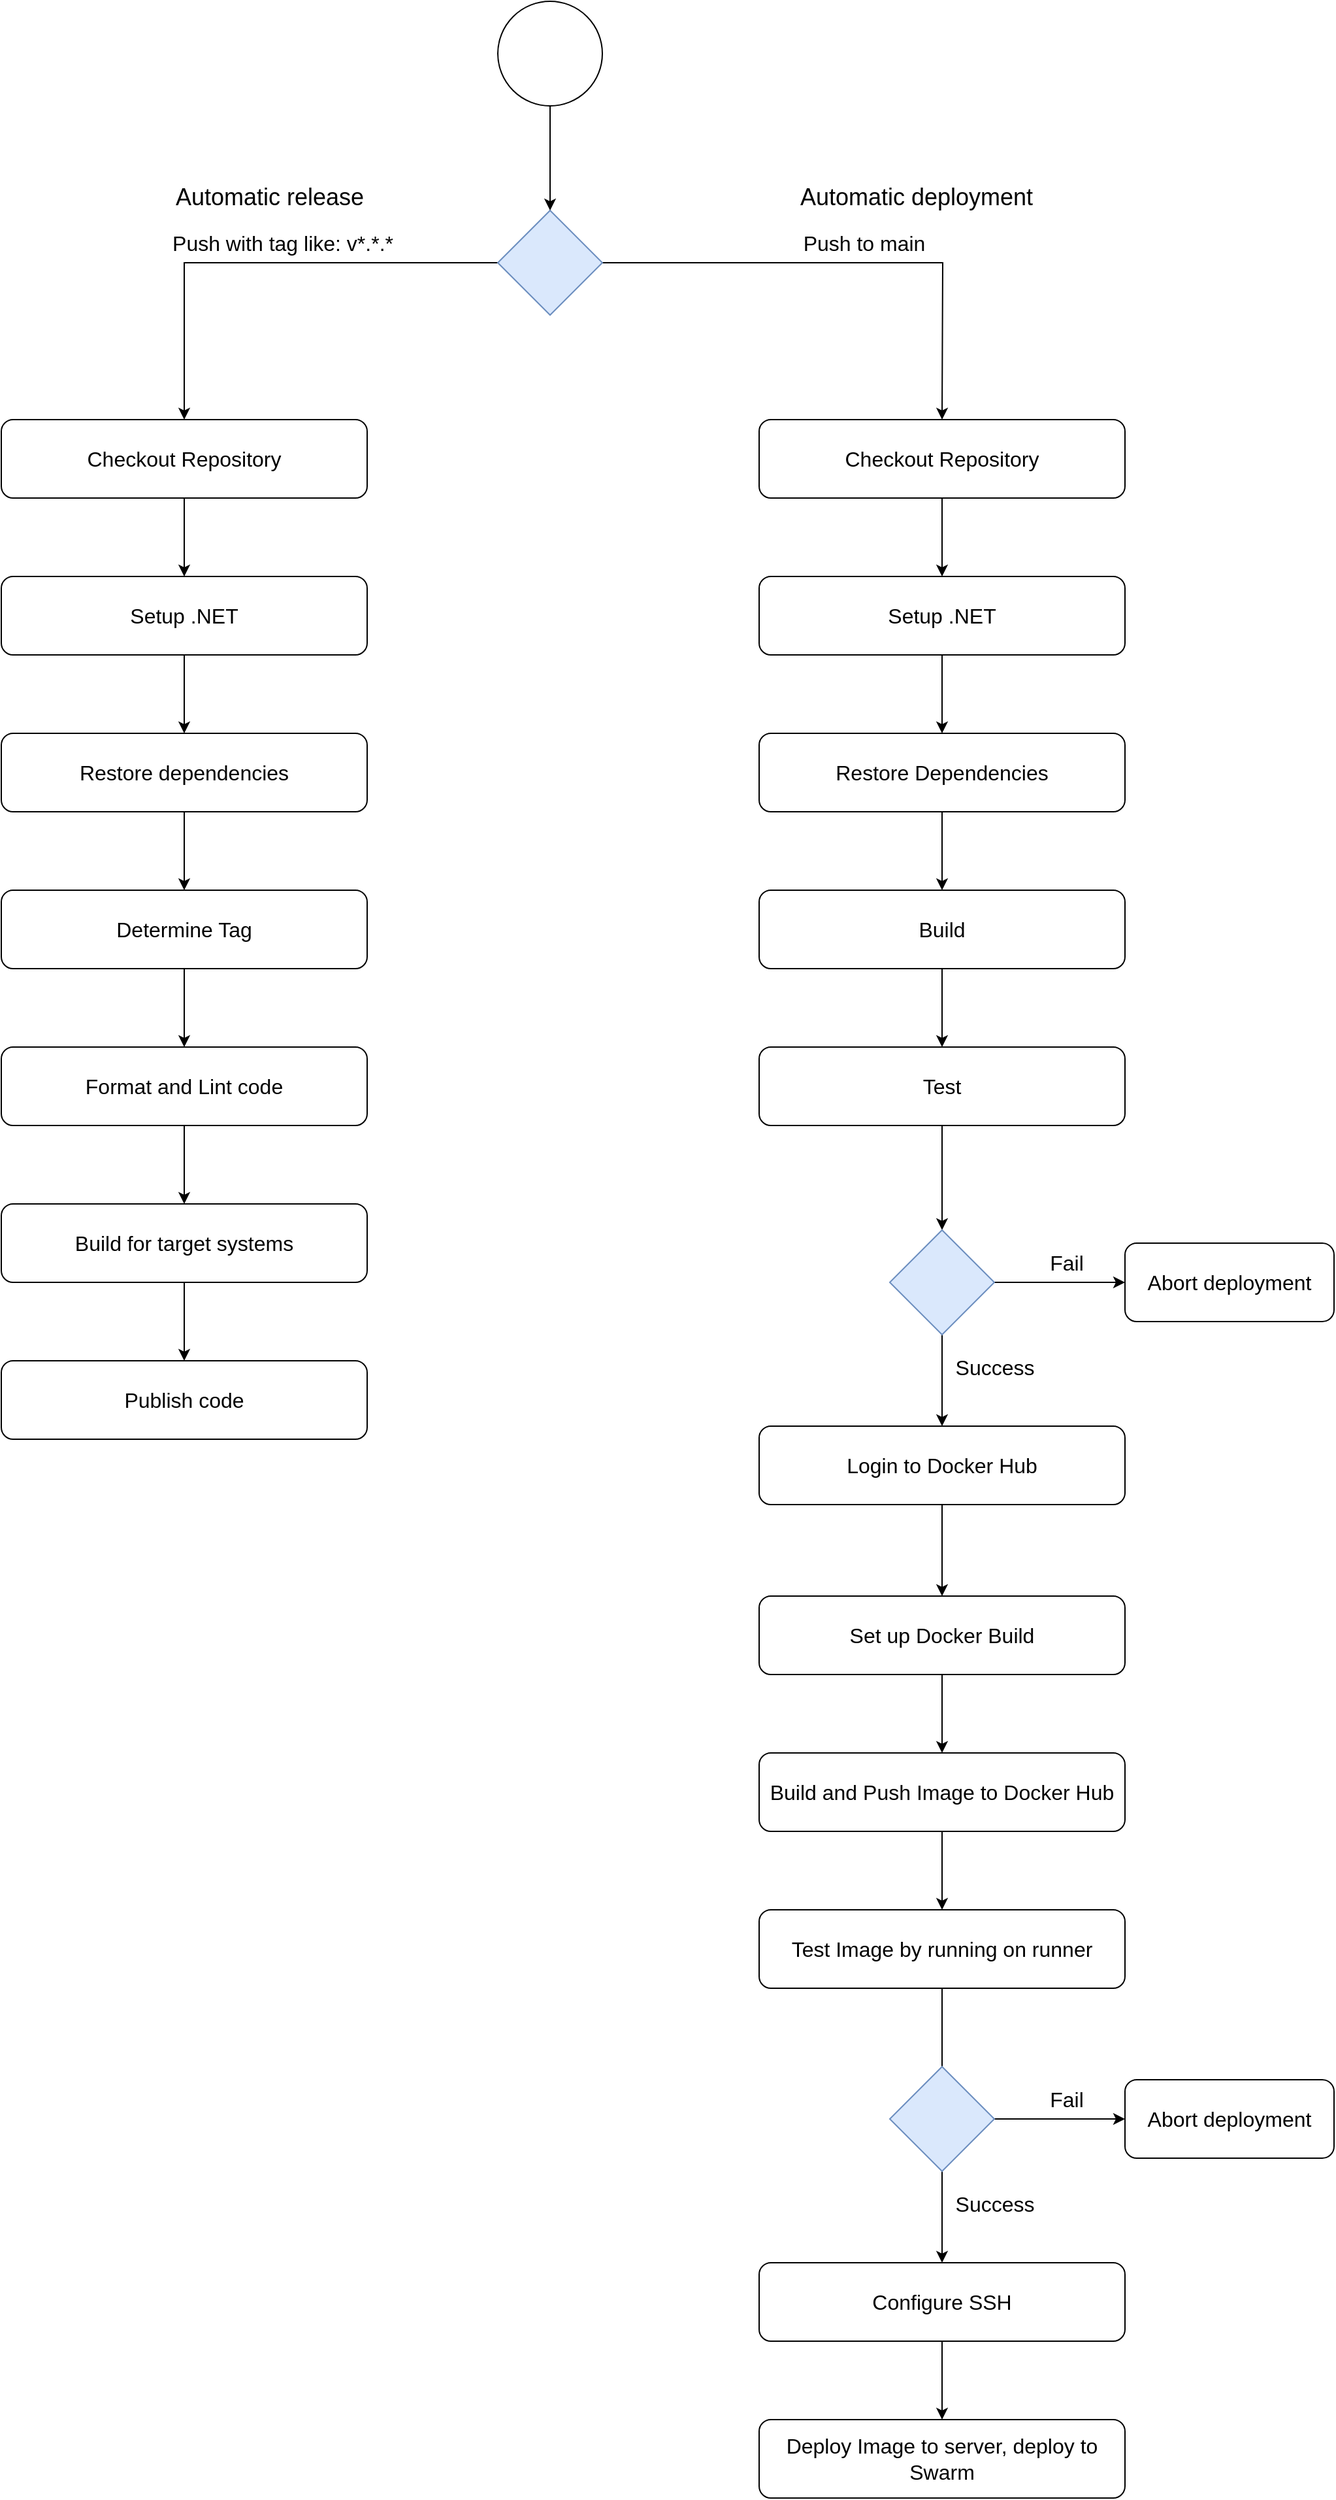 <mxfile version="24.4.6" type="github">
  <diagram id="C5RBs43oDa-KdzZeNtuy" name="Page-1">
    <mxGraphModel dx="2963" dy="1586" grid="1" gridSize="10" guides="1" tooltips="1" connect="1" arrows="1" fold="1" page="1" pageScale="1" pageWidth="827" pageHeight="1169" math="0" shadow="0">
      <root>
        <mxCell id="WIyWlLk6GJQsqaUBKTNV-0" />
        <mxCell id="WIyWlLk6GJQsqaUBKTNV-1" parent="WIyWlLk6GJQsqaUBKTNV-0" />
        <mxCell id="N5IPESPonptogFG74eWE-5" value="" style="ellipse;whiteSpace=wrap;html=1;aspect=fixed;" vertex="1" parent="WIyWlLk6GJQsqaUBKTNV-1">
          <mxGeometry x="380" y="40" width="80" height="80" as="geometry" />
        </mxCell>
        <mxCell id="N5IPESPonptogFG74eWE-16" style="edgeStyle=orthogonalEdgeStyle;rounded=0;orthogonalLoop=1;jettySize=auto;html=1;entryX=0.5;entryY=0;entryDx=0;entryDy=0;" edge="1" parent="WIyWlLk6GJQsqaUBKTNV-1" source="N5IPESPonptogFG74eWE-9">
          <mxGeometry relative="1" as="geometry">
            <mxPoint x="720.0" y="360" as="targetPoint" />
          </mxGeometry>
        </mxCell>
        <mxCell id="N5IPESPonptogFG74eWE-17" style="edgeStyle=orthogonalEdgeStyle;rounded=0;orthogonalLoop=1;jettySize=auto;html=1;entryX=0.5;entryY=0;entryDx=0;entryDy=0;" edge="1" parent="WIyWlLk6GJQsqaUBKTNV-1" source="N5IPESPonptogFG74eWE-9" target="N5IPESPonptogFG74eWE-18">
          <mxGeometry relative="1" as="geometry">
            <mxPoint x="120" y="240" as="targetPoint" />
          </mxGeometry>
        </mxCell>
        <mxCell id="N5IPESPonptogFG74eWE-9" value="" style="rhombus;whiteSpace=wrap;html=1;fillColor=#dae8fc;strokeColor=#6c8ebf;" vertex="1" parent="WIyWlLk6GJQsqaUBKTNV-1">
          <mxGeometry x="380" y="200" width="80" height="80" as="geometry" />
        </mxCell>
        <mxCell id="N5IPESPonptogFG74eWE-15" style="edgeStyle=orthogonalEdgeStyle;rounded=0;orthogonalLoop=1;jettySize=auto;html=1;entryX=0.5;entryY=0;entryDx=0;entryDy=0;" edge="1" parent="WIyWlLk6GJQsqaUBKTNV-1" source="N5IPESPonptogFG74eWE-5" target="N5IPESPonptogFG74eWE-9">
          <mxGeometry relative="1" as="geometry">
            <mxPoint x="420" y="190" as="targetPoint" />
          </mxGeometry>
        </mxCell>
        <mxCell id="N5IPESPonptogFG74eWE-23" style="edgeStyle=orthogonalEdgeStyle;rounded=0;orthogonalLoop=1;jettySize=auto;html=1;entryX=0.5;entryY=0;entryDx=0;entryDy=0;" edge="1" parent="WIyWlLk6GJQsqaUBKTNV-1" source="N5IPESPonptogFG74eWE-18" target="N5IPESPonptogFG74eWE-22">
          <mxGeometry relative="1" as="geometry" />
        </mxCell>
        <mxCell id="N5IPESPonptogFG74eWE-18" value="Checkout Repository" style="rounded=1;whiteSpace=wrap;html=1;fontSize=16;" vertex="1" parent="WIyWlLk6GJQsqaUBKTNV-1">
          <mxGeometry y="360" width="280" height="60" as="geometry" />
        </mxCell>
        <mxCell id="N5IPESPonptogFG74eWE-20" value="Push with tag like: v*.*.*" style="text;html=1;align=center;verticalAlign=middle;resizable=0;points=[];autosize=1;strokeColor=none;fillColor=none;fontSize=16;" vertex="1" parent="WIyWlLk6GJQsqaUBKTNV-1">
          <mxGeometry x="120" y="210" width="190" height="30" as="geometry" />
        </mxCell>
        <mxCell id="N5IPESPonptogFG74eWE-21" value="Push to main" style="text;html=1;align=center;verticalAlign=middle;resizable=0;points=[];autosize=1;strokeColor=none;fillColor=none;fontSize=16;" vertex="1" parent="WIyWlLk6GJQsqaUBKTNV-1">
          <mxGeometry x="600" y="210" width="120" height="30" as="geometry" />
        </mxCell>
        <mxCell id="N5IPESPonptogFG74eWE-25" style="edgeStyle=orthogonalEdgeStyle;rounded=0;orthogonalLoop=1;jettySize=auto;html=1;entryX=0.5;entryY=0;entryDx=0;entryDy=0;" edge="1" parent="WIyWlLk6GJQsqaUBKTNV-1" source="N5IPESPonptogFG74eWE-22" target="N5IPESPonptogFG74eWE-24">
          <mxGeometry relative="1" as="geometry" />
        </mxCell>
        <mxCell id="N5IPESPonptogFG74eWE-22" value="Setup .NET" style="rounded=1;whiteSpace=wrap;html=1;fontSize=16;" vertex="1" parent="WIyWlLk6GJQsqaUBKTNV-1">
          <mxGeometry y="480" width="280" height="60" as="geometry" />
        </mxCell>
        <mxCell id="N5IPESPonptogFG74eWE-28" style="edgeStyle=orthogonalEdgeStyle;rounded=0;orthogonalLoop=1;jettySize=auto;html=1;entryX=0.5;entryY=0;entryDx=0;entryDy=0;" edge="1" parent="WIyWlLk6GJQsqaUBKTNV-1" source="N5IPESPonptogFG74eWE-24" target="N5IPESPonptogFG74eWE-27">
          <mxGeometry relative="1" as="geometry" />
        </mxCell>
        <mxCell id="N5IPESPonptogFG74eWE-24" value="Restore dependencies" style="rounded=1;whiteSpace=wrap;html=1;fontSize=16;" vertex="1" parent="WIyWlLk6GJQsqaUBKTNV-1">
          <mxGeometry y="600" width="280" height="60" as="geometry" />
        </mxCell>
        <mxCell id="N5IPESPonptogFG74eWE-33" style="edgeStyle=orthogonalEdgeStyle;rounded=0;orthogonalLoop=1;jettySize=auto;html=1;entryX=0.5;entryY=0;entryDx=0;entryDy=0;" edge="1" parent="WIyWlLk6GJQsqaUBKTNV-1" source="N5IPESPonptogFG74eWE-26" target="N5IPESPonptogFG74eWE-30">
          <mxGeometry relative="1" as="geometry" />
        </mxCell>
        <mxCell id="N5IPESPonptogFG74eWE-26" value="Format and Lint code" style="rounded=1;whiteSpace=wrap;html=1;fontSize=16;" vertex="1" parent="WIyWlLk6GJQsqaUBKTNV-1">
          <mxGeometry y="840" width="280" height="60" as="geometry" />
        </mxCell>
        <mxCell id="N5IPESPonptogFG74eWE-29" style="edgeStyle=orthogonalEdgeStyle;rounded=0;orthogonalLoop=1;jettySize=auto;html=1;entryX=0.5;entryY=0;entryDx=0;entryDy=0;" edge="1" parent="WIyWlLk6GJQsqaUBKTNV-1" source="N5IPESPonptogFG74eWE-27" target="N5IPESPonptogFG74eWE-26">
          <mxGeometry relative="1" as="geometry" />
        </mxCell>
        <mxCell id="N5IPESPonptogFG74eWE-27" value="Determine Tag" style="rounded=1;whiteSpace=wrap;html=1;fontSize=16;" vertex="1" parent="WIyWlLk6GJQsqaUBKTNV-1">
          <mxGeometry y="720" width="280" height="60" as="geometry" />
        </mxCell>
        <mxCell id="N5IPESPonptogFG74eWE-34" style="edgeStyle=orthogonalEdgeStyle;rounded=0;orthogonalLoop=1;jettySize=auto;html=1;entryX=0.5;entryY=0;entryDx=0;entryDy=0;" edge="1" parent="WIyWlLk6GJQsqaUBKTNV-1" source="N5IPESPonptogFG74eWE-30" target="N5IPESPonptogFG74eWE-32">
          <mxGeometry relative="1" as="geometry" />
        </mxCell>
        <mxCell id="N5IPESPonptogFG74eWE-30" value="Build for target systems" style="rounded=1;whiteSpace=wrap;html=1;fontSize=16;" vertex="1" parent="WIyWlLk6GJQsqaUBKTNV-1">
          <mxGeometry y="960" width="280" height="60" as="geometry" />
        </mxCell>
        <mxCell id="N5IPESPonptogFG74eWE-32" value="Publish code" style="rounded=1;whiteSpace=wrap;html=1;fontSize=16;" vertex="1" parent="WIyWlLk6GJQsqaUBKTNV-1">
          <mxGeometry y="1080" width="280" height="60" as="geometry" />
        </mxCell>
        <mxCell id="N5IPESPonptogFG74eWE-36" value="Automatic release" style="text;html=1;align=center;verticalAlign=middle;resizable=0;points=[];autosize=1;strokeColor=none;fillColor=none;fontSize=18;" vertex="1" parent="WIyWlLk6GJQsqaUBKTNV-1">
          <mxGeometry x="120" y="170" width="170" height="40" as="geometry" />
        </mxCell>
        <mxCell id="N5IPESPonptogFG74eWE-37" value="Automatic deployment" style="text;html=1;align=center;verticalAlign=middle;resizable=0;points=[];autosize=1;strokeColor=none;fillColor=none;fontSize=18;" vertex="1" parent="WIyWlLk6GJQsqaUBKTNV-1">
          <mxGeometry x="600" y="170" width="200" height="40" as="geometry" />
        </mxCell>
        <mxCell id="N5IPESPonptogFG74eWE-45" style="edgeStyle=orthogonalEdgeStyle;rounded=0;orthogonalLoop=1;jettySize=auto;html=1;entryX=0.5;entryY=0;entryDx=0;entryDy=0;" edge="1" parent="WIyWlLk6GJQsqaUBKTNV-1" source="N5IPESPonptogFG74eWE-38" target="N5IPESPonptogFG74eWE-39">
          <mxGeometry relative="1" as="geometry" />
        </mxCell>
        <mxCell id="N5IPESPonptogFG74eWE-38" value="Checkout Repository" style="rounded=1;whiteSpace=wrap;html=1;fontSize=16;" vertex="1" parent="WIyWlLk6GJQsqaUBKTNV-1">
          <mxGeometry x="580" y="360" width="280" height="60" as="geometry" />
        </mxCell>
        <mxCell id="N5IPESPonptogFG74eWE-46" style="edgeStyle=orthogonalEdgeStyle;rounded=0;orthogonalLoop=1;jettySize=auto;html=1;entryX=0.5;entryY=0;entryDx=0;entryDy=0;" edge="1" parent="WIyWlLk6GJQsqaUBKTNV-1" source="N5IPESPonptogFG74eWE-39" target="N5IPESPonptogFG74eWE-40">
          <mxGeometry relative="1" as="geometry" />
        </mxCell>
        <mxCell id="N5IPESPonptogFG74eWE-39" value="Setup .NET" style="rounded=1;whiteSpace=wrap;html=1;fontSize=16;" vertex="1" parent="WIyWlLk6GJQsqaUBKTNV-1">
          <mxGeometry x="580" y="480" width="280" height="60" as="geometry" />
        </mxCell>
        <mxCell id="N5IPESPonptogFG74eWE-47" style="edgeStyle=orthogonalEdgeStyle;rounded=0;orthogonalLoop=1;jettySize=auto;html=1;entryX=0.5;entryY=0;entryDx=0;entryDy=0;" edge="1" parent="WIyWlLk6GJQsqaUBKTNV-1" source="N5IPESPonptogFG74eWE-40" target="N5IPESPonptogFG74eWE-41">
          <mxGeometry relative="1" as="geometry" />
        </mxCell>
        <mxCell id="N5IPESPonptogFG74eWE-40" value="Restore Dependencies" style="rounded=1;whiteSpace=wrap;html=1;fontSize=16;" vertex="1" parent="WIyWlLk6GJQsqaUBKTNV-1">
          <mxGeometry x="580" y="600" width="280" height="60" as="geometry" />
        </mxCell>
        <mxCell id="N5IPESPonptogFG74eWE-48" style="edgeStyle=orthogonalEdgeStyle;rounded=0;orthogonalLoop=1;jettySize=auto;html=1;entryX=0.5;entryY=0;entryDx=0;entryDy=0;" edge="1" parent="WIyWlLk6GJQsqaUBKTNV-1" source="N5IPESPonptogFG74eWE-41" target="N5IPESPonptogFG74eWE-42">
          <mxGeometry relative="1" as="geometry" />
        </mxCell>
        <mxCell id="N5IPESPonptogFG74eWE-41" value="Build" style="rounded=1;whiteSpace=wrap;html=1;fontSize=16;" vertex="1" parent="WIyWlLk6GJQsqaUBKTNV-1">
          <mxGeometry x="580" y="720" width="280" height="60" as="geometry" />
        </mxCell>
        <mxCell id="N5IPESPonptogFG74eWE-53" style="edgeStyle=orthogonalEdgeStyle;rounded=0;orthogonalLoop=1;jettySize=auto;html=1;entryX=0.5;entryY=0;entryDx=0;entryDy=0;" edge="1" parent="WIyWlLk6GJQsqaUBKTNV-1" source="N5IPESPonptogFG74eWE-42" target="N5IPESPonptogFG74eWE-52">
          <mxGeometry relative="1" as="geometry" />
        </mxCell>
        <mxCell id="N5IPESPonptogFG74eWE-42" value="Test" style="rounded=1;whiteSpace=wrap;html=1;fontSize=16;" vertex="1" parent="WIyWlLk6GJQsqaUBKTNV-1">
          <mxGeometry x="580" y="840" width="280" height="60" as="geometry" />
        </mxCell>
        <mxCell id="N5IPESPonptogFG74eWE-51" style="edgeStyle=orthogonalEdgeStyle;rounded=0;orthogonalLoop=1;jettySize=auto;html=1;entryX=0.5;entryY=0;entryDx=0;entryDy=0;" edge="1" parent="WIyWlLk6GJQsqaUBKTNV-1" source="N5IPESPonptogFG74eWE-43" target="N5IPESPonptogFG74eWE-44">
          <mxGeometry relative="1" as="geometry" />
        </mxCell>
        <mxCell id="N5IPESPonptogFG74eWE-43" value="Login to Docker Hub" style="rounded=1;whiteSpace=wrap;html=1;fontSize=16;" vertex="1" parent="WIyWlLk6GJQsqaUBKTNV-1">
          <mxGeometry x="580" y="1130" width="280" height="60" as="geometry" />
        </mxCell>
        <mxCell id="N5IPESPonptogFG74eWE-59" value="" style="edgeStyle=orthogonalEdgeStyle;rounded=0;orthogonalLoop=1;jettySize=auto;html=1;" edge="1" parent="WIyWlLk6GJQsqaUBKTNV-1" source="N5IPESPonptogFG74eWE-44" target="N5IPESPonptogFG74eWE-58">
          <mxGeometry relative="1" as="geometry" />
        </mxCell>
        <mxCell id="N5IPESPonptogFG74eWE-44" value="Set up Docker Build" style="rounded=1;whiteSpace=wrap;html=1;fontSize=16;" vertex="1" parent="WIyWlLk6GJQsqaUBKTNV-1">
          <mxGeometry x="580" y="1260" width="280" height="60" as="geometry" />
        </mxCell>
        <mxCell id="N5IPESPonptogFG74eWE-54" style="edgeStyle=orthogonalEdgeStyle;rounded=0;orthogonalLoop=1;jettySize=auto;html=1;entryX=0.5;entryY=0;entryDx=0;entryDy=0;" edge="1" parent="WIyWlLk6GJQsqaUBKTNV-1" source="N5IPESPonptogFG74eWE-52" target="N5IPESPonptogFG74eWE-43">
          <mxGeometry relative="1" as="geometry">
            <mxPoint x="720" y="1120" as="targetPoint" />
          </mxGeometry>
        </mxCell>
        <mxCell id="N5IPESPonptogFG74eWE-57" style="edgeStyle=orthogonalEdgeStyle;rounded=0;orthogonalLoop=1;jettySize=auto;html=1;entryX=0;entryY=0.5;entryDx=0;entryDy=0;" edge="1" parent="WIyWlLk6GJQsqaUBKTNV-1" source="N5IPESPonptogFG74eWE-52" target="N5IPESPonptogFG74eWE-55">
          <mxGeometry relative="1" as="geometry" />
        </mxCell>
        <mxCell id="N5IPESPonptogFG74eWE-52" value="" style="rhombus;whiteSpace=wrap;html=1;fillColor=#dae8fc;strokeColor=#6c8ebf;" vertex="1" parent="WIyWlLk6GJQsqaUBKTNV-1">
          <mxGeometry x="680" y="980" width="80" height="80" as="geometry" />
        </mxCell>
        <mxCell id="N5IPESPonptogFG74eWE-55" value="Abort deployment" style="rounded=1;whiteSpace=wrap;html=1;fontSize=16;" vertex="1" parent="WIyWlLk6GJQsqaUBKTNV-1">
          <mxGeometry x="860" y="990" width="160" height="60" as="geometry" />
        </mxCell>
        <mxCell id="N5IPESPonptogFG74eWE-61" style="edgeStyle=orthogonalEdgeStyle;rounded=0;orthogonalLoop=1;jettySize=auto;html=1;entryX=0.5;entryY=0;entryDx=0;entryDy=0;" edge="1" parent="WIyWlLk6GJQsqaUBKTNV-1" source="N5IPESPonptogFG74eWE-58" target="N5IPESPonptogFG74eWE-60">
          <mxGeometry relative="1" as="geometry" />
        </mxCell>
        <mxCell id="N5IPESPonptogFG74eWE-58" value="Build and Push Image to Docker Hub" style="rounded=1;whiteSpace=wrap;html=1;fontSize=16;" vertex="1" parent="WIyWlLk6GJQsqaUBKTNV-1">
          <mxGeometry x="580" y="1380" width="280" height="60" as="geometry" />
        </mxCell>
        <mxCell id="N5IPESPonptogFG74eWE-63" style="edgeStyle=orthogonalEdgeStyle;rounded=0;orthogonalLoop=1;jettySize=auto;html=1;entryX=0.5;entryY=0;entryDx=0;entryDy=0;" edge="1" parent="WIyWlLk6GJQsqaUBKTNV-1" source="N5IPESPonptogFG74eWE-60" target="N5IPESPonptogFG74eWE-62">
          <mxGeometry relative="1" as="geometry" />
        </mxCell>
        <mxCell id="N5IPESPonptogFG74eWE-60" value="Test Image by running on runner" style="rounded=1;whiteSpace=wrap;html=1;fontSize=16;" vertex="1" parent="WIyWlLk6GJQsqaUBKTNV-1">
          <mxGeometry x="580" y="1500" width="280" height="60" as="geometry" />
        </mxCell>
        <mxCell id="N5IPESPonptogFG74eWE-65" style="edgeStyle=orthogonalEdgeStyle;rounded=0;orthogonalLoop=1;jettySize=auto;html=1;entryX=0.5;entryY=0;entryDx=0;entryDy=0;" edge="1" parent="WIyWlLk6GJQsqaUBKTNV-1" source="N5IPESPonptogFG74eWE-62" target="N5IPESPonptogFG74eWE-64">
          <mxGeometry relative="1" as="geometry" />
        </mxCell>
        <mxCell id="N5IPESPonptogFG74eWE-62" value="Configure SSH" style="rounded=1;whiteSpace=wrap;html=1;fontSize=16;" vertex="1" parent="WIyWlLk6GJQsqaUBKTNV-1">
          <mxGeometry x="580" y="1770" width="280" height="60" as="geometry" />
        </mxCell>
        <mxCell id="N5IPESPonptogFG74eWE-64" value="Deploy Image to server, deploy to Swarm" style="rounded=1;whiteSpace=wrap;html=1;fontSize=16;" vertex="1" parent="WIyWlLk6GJQsqaUBKTNV-1">
          <mxGeometry x="580" y="1890" width="280" height="60" as="geometry" />
        </mxCell>
        <mxCell id="N5IPESPonptogFG74eWE-66" value="Fail" style="text;html=1;align=center;verticalAlign=middle;resizable=0;points=[];autosize=1;strokeColor=none;fillColor=none;fontSize=16;" vertex="1" parent="WIyWlLk6GJQsqaUBKTNV-1">
          <mxGeometry x="790" y="990" width="50" height="30" as="geometry" />
        </mxCell>
        <mxCell id="N5IPESPonptogFG74eWE-67" value="Success" style="text;html=1;align=center;verticalAlign=middle;resizable=0;points=[];autosize=1;strokeColor=none;fillColor=none;fontSize=16;" vertex="1" parent="WIyWlLk6GJQsqaUBKTNV-1">
          <mxGeometry x="720" y="1070" width="80" height="30" as="geometry" />
        </mxCell>
        <mxCell id="N5IPESPonptogFG74eWE-73" style="edgeStyle=orthogonalEdgeStyle;rounded=0;orthogonalLoop=1;jettySize=auto;html=1;entryX=0;entryY=0.5;entryDx=0;entryDy=0;" edge="1" parent="WIyWlLk6GJQsqaUBKTNV-1" source="N5IPESPonptogFG74eWE-69" target="N5IPESPonptogFG74eWE-72">
          <mxGeometry relative="1" as="geometry" />
        </mxCell>
        <mxCell id="N5IPESPonptogFG74eWE-69" value="" style="rhombus;whiteSpace=wrap;html=1;fillColor=#dae8fc;strokeColor=#6c8ebf;" vertex="1" parent="WIyWlLk6GJQsqaUBKTNV-1">
          <mxGeometry x="680" y="1620" width="80" height="80" as="geometry" />
        </mxCell>
        <mxCell id="N5IPESPonptogFG74eWE-70" value="Fail" style="text;html=1;align=center;verticalAlign=middle;resizable=0;points=[];autosize=1;strokeColor=none;fillColor=none;fontSize=16;" vertex="1" parent="WIyWlLk6GJQsqaUBKTNV-1">
          <mxGeometry x="790" y="1630" width="50" height="30" as="geometry" />
        </mxCell>
        <mxCell id="N5IPESPonptogFG74eWE-71" value="Success" style="text;html=1;align=center;verticalAlign=middle;resizable=0;points=[];autosize=1;strokeColor=none;fillColor=none;fontSize=16;" vertex="1" parent="WIyWlLk6GJQsqaUBKTNV-1">
          <mxGeometry x="720" y="1710" width="80" height="30" as="geometry" />
        </mxCell>
        <mxCell id="N5IPESPonptogFG74eWE-72" value="Abort deployment" style="rounded=1;whiteSpace=wrap;html=1;fontSize=16;" vertex="1" parent="WIyWlLk6GJQsqaUBKTNV-1">
          <mxGeometry x="860" y="1630" width="160" height="60" as="geometry" />
        </mxCell>
      </root>
    </mxGraphModel>
  </diagram>
</mxfile>
